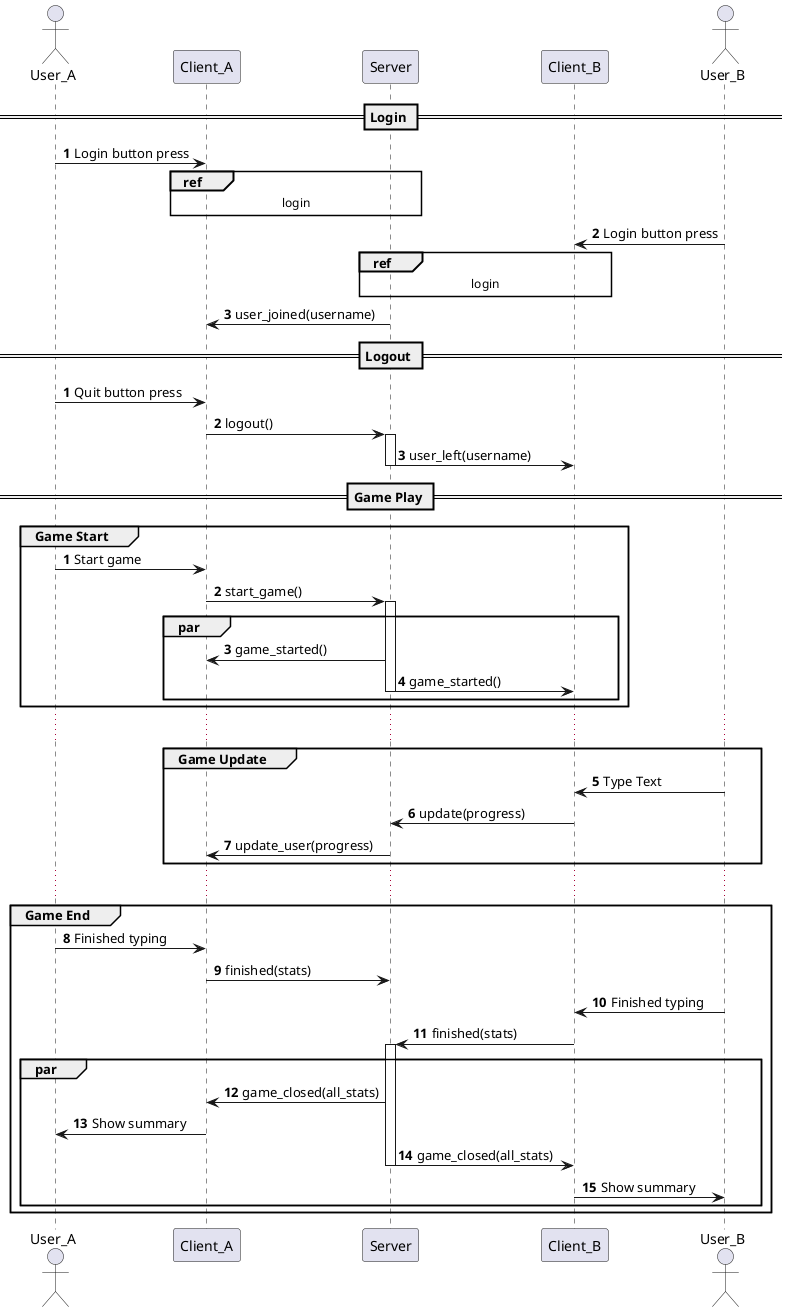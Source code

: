 @startuml
'https://plantuml.com/sequence-diagram
actor User_A
actor User_B order 30

autonumber

== Login ==
User_A -> Client_A : Login button press
ref over Client_A, Server : login
User_B -> Client_B : Login button press
ref over Client_B, Server : login
Server -> Client_A : user_joined(username)

== Logout ==
autonumber
User_A -> Client_A : Quit button press
Client_A -> Server ++ : logout()
Server -> Client_B -- : user_left(username)

== Game Play ==

autonumber
group Game Start
    User_A -> Client_A : Start game
    Client_A -> Server ++ : start_game()
    par
        Server -> Client_A : game_started()
        Server -> Client_B : game_started()
        deactivate Server
    end
end
...
group Game Update
User_B -> Client_B : Type Text
Client_B -> Server : update(progress)
Server -> Client_A : update_user(progress)
end
...
group Game End
User_A -> Client_A : Finished typing
Client_A -> Server : finished(stats)
User_B -> Client_B : Finished typing
Client_B -> Server ++ : finished(stats)
par
    Server -> Client_A : game_closed(all_stats)
    Client_A -> User_A : Show summary
    Server -> Client_B -- : game_closed(all_stats)
    Client_B -> User_B : Show summary
end
end

@enduml